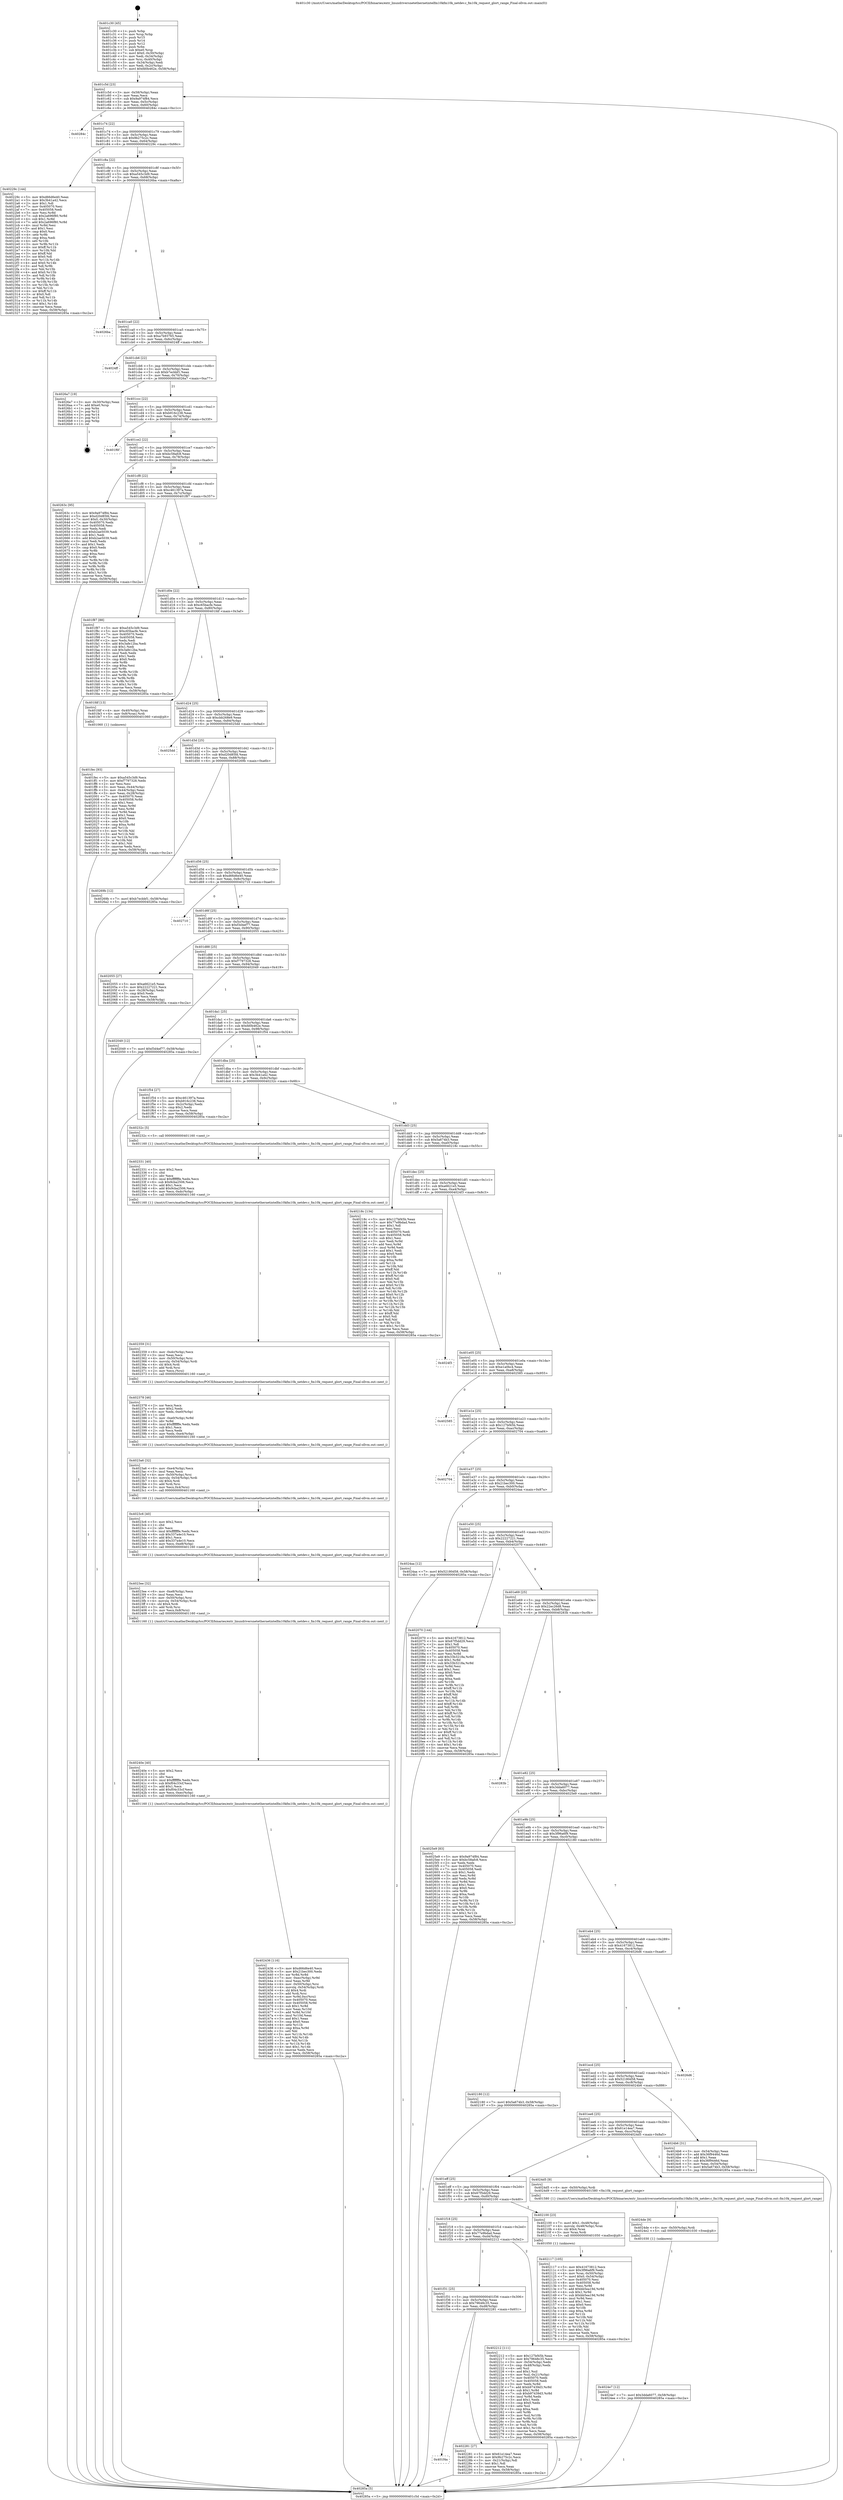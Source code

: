 digraph "0x401c30" {
  label = "0x401c30 (/mnt/c/Users/mathe/Desktop/tcc/POCII/binaries/extr_linuxdriversnetethernetintelfm10kfm10k_netdev.c_fm10k_request_glort_range_Final-ollvm.out::main(0))"
  labelloc = "t"
  node[shape=record]

  Entry [label="",width=0.3,height=0.3,shape=circle,fillcolor=black,style=filled]
  "0x401c5d" [label="{
     0x401c5d [23]\l
     | [instrs]\l
     &nbsp;&nbsp;0x401c5d \<+3\>: mov -0x58(%rbp),%eax\l
     &nbsp;&nbsp;0x401c60 \<+2\>: mov %eax,%ecx\l
     &nbsp;&nbsp;0x401c62 \<+6\>: sub $0x9a974f84,%ecx\l
     &nbsp;&nbsp;0x401c68 \<+3\>: mov %eax,-0x5c(%rbp)\l
     &nbsp;&nbsp;0x401c6b \<+3\>: mov %ecx,-0x60(%rbp)\l
     &nbsp;&nbsp;0x401c6e \<+6\>: je 000000000040284c \<main+0xc1c\>\l
  }"]
  "0x40284c" [label="{
     0x40284c\l
  }", style=dashed]
  "0x401c74" [label="{
     0x401c74 [22]\l
     | [instrs]\l
     &nbsp;&nbsp;0x401c74 \<+5\>: jmp 0000000000401c79 \<main+0x49\>\l
     &nbsp;&nbsp;0x401c79 \<+3\>: mov -0x5c(%rbp),%eax\l
     &nbsp;&nbsp;0x401c7c \<+5\>: sub $0x9b275c2c,%eax\l
     &nbsp;&nbsp;0x401c81 \<+3\>: mov %eax,-0x64(%rbp)\l
     &nbsp;&nbsp;0x401c84 \<+6\>: je 000000000040229c \<main+0x66c\>\l
  }"]
  Exit [label="",width=0.3,height=0.3,shape=circle,fillcolor=black,style=filled,peripheries=2]
  "0x40229c" [label="{
     0x40229c [144]\l
     | [instrs]\l
     &nbsp;&nbsp;0x40229c \<+5\>: mov $0xd66d6e40,%eax\l
     &nbsp;&nbsp;0x4022a1 \<+5\>: mov $0x3b41a42,%ecx\l
     &nbsp;&nbsp;0x4022a6 \<+2\>: mov $0x1,%dl\l
     &nbsp;&nbsp;0x4022a8 \<+7\>: mov 0x405070,%esi\l
     &nbsp;&nbsp;0x4022af \<+7\>: mov 0x405058,%edi\l
     &nbsp;&nbsp;0x4022b6 \<+3\>: mov %esi,%r8d\l
     &nbsp;&nbsp;0x4022b9 \<+7\>: sub $0x2a696f80,%r8d\l
     &nbsp;&nbsp;0x4022c0 \<+4\>: sub $0x1,%r8d\l
     &nbsp;&nbsp;0x4022c4 \<+7\>: add $0x2a696f80,%r8d\l
     &nbsp;&nbsp;0x4022cb \<+4\>: imul %r8d,%esi\l
     &nbsp;&nbsp;0x4022cf \<+3\>: and $0x1,%esi\l
     &nbsp;&nbsp;0x4022d2 \<+3\>: cmp $0x0,%esi\l
     &nbsp;&nbsp;0x4022d5 \<+4\>: sete %r9b\l
     &nbsp;&nbsp;0x4022d9 \<+3\>: cmp $0xa,%edi\l
     &nbsp;&nbsp;0x4022dc \<+4\>: setl %r10b\l
     &nbsp;&nbsp;0x4022e0 \<+3\>: mov %r9b,%r11b\l
     &nbsp;&nbsp;0x4022e3 \<+4\>: xor $0xff,%r11b\l
     &nbsp;&nbsp;0x4022e7 \<+3\>: mov %r10b,%bl\l
     &nbsp;&nbsp;0x4022ea \<+3\>: xor $0xff,%bl\l
     &nbsp;&nbsp;0x4022ed \<+3\>: xor $0x0,%dl\l
     &nbsp;&nbsp;0x4022f0 \<+3\>: mov %r11b,%r14b\l
     &nbsp;&nbsp;0x4022f3 \<+4\>: and $0x0,%r14b\l
     &nbsp;&nbsp;0x4022f7 \<+3\>: and %dl,%r9b\l
     &nbsp;&nbsp;0x4022fa \<+3\>: mov %bl,%r15b\l
     &nbsp;&nbsp;0x4022fd \<+4\>: and $0x0,%r15b\l
     &nbsp;&nbsp;0x402301 \<+3\>: and %dl,%r10b\l
     &nbsp;&nbsp;0x402304 \<+3\>: or %r9b,%r14b\l
     &nbsp;&nbsp;0x402307 \<+3\>: or %r10b,%r15b\l
     &nbsp;&nbsp;0x40230a \<+3\>: xor %r15b,%r14b\l
     &nbsp;&nbsp;0x40230d \<+3\>: or %bl,%r11b\l
     &nbsp;&nbsp;0x402310 \<+4\>: xor $0xff,%r11b\l
     &nbsp;&nbsp;0x402314 \<+3\>: or $0x0,%dl\l
     &nbsp;&nbsp;0x402317 \<+3\>: and %dl,%r11b\l
     &nbsp;&nbsp;0x40231a \<+3\>: or %r11b,%r14b\l
     &nbsp;&nbsp;0x40231d \<+4\>: test $0x1,%r14b\l
     &nbsp;&nbsp;0x402321 \<+3\>: cmovne %ecx,%eax\l
     &nbsp;&nbsp;0x402324 \<+3\>: mov %eax,-0x58(%rbp)\l
     &nbsp;&nbsp;0x402327 \<+5\>: jmp 000000000040285a \<main+0xc2a\>\l
  }"]
  "0x401c8a" [label="{
     0x401c8a [22]\l
     | [instrs]\l
     &nbsp;&nbsp;0x401c8a \<+5\>: jmp 0000000000401c8f \<main+0x5f\>\l
     &nbsp;&nbsp;0x401c8f \<+3\>: mov -0x5c(%rbp),%eax\l
     &nbsp;&nbsp;0x401c92 \<+5\>: sub $0xa545c3d9,%eax\l
     &nbsp;&nbsp;0x401c97 \<+3\>: mov %eax,-0x68(%rbp)\l
     &nbsp;&nbsp;0x401c9a \<+6\>: je 00000000004026ba \<main+0xa8a\>\l
  }"]
  "0x4024e7" [label="{
     0x4024e7 [12]\l
     | [instrs]\l
     &nbsp;&nbsp;0x4024e7 \<+7\>: movl $0x3dda6077,-0x58(%rbp)\l
     &nbsp;&nbsp;0x4024ee \<+5\>: jmp 000000000040285a \<main+0xc2a\>\l
  }"]
  "0x4026ba" [label="{
     0x4026ba\l
  }", style=dashed]
  "0x401ca0" [label="{
     0x401ca0 [22]\l
     | [instrs]\l
     &nbsp;&nbsp;0x401ca0 \<+5\>: jmp 0000000000401ca5 \<main+0x75\>\l
     &nbsp;&nbsp;0x401ca5 \<+3\>: mov -0x5c(%rbp),%eax\l
     &nbsp;&nbsp;0x401ca8 \<+5\>: sub $0xa7b93765,%eax\l
     &nbsp;&nbsp;0x401cad \<+3\>: mov %eax,-0x6c(%rbp)\l
     &nbsp;&nbsp;0x401cb0 \<+6\>: je 00000000004024ff \<main+0x8cf\>\l
  }"]
  "0x4024de" [label="{
     0x4024de [9]\l
     | [instrs]\l
     &nbsp;&nbsp;0x4024de \<+4\>: mov -0x50(%rbp),%rdi\l
     &nbsp;&nbsp;0x4024e2 \<+5\>: call 0000000000401030 \<free@plt\>\l
     | [calls]\l
     &nbsp;&nbsp;0x401030 \{1\} (unknown)\l
  }"]
  "0x4024ff" [label="{
     0x4024ff\l
  }", style=dashed]
  "0x401cb6" [label="{
     0x401cb6 [22]\l
     | [instrs]\l
     &nbsp;&nbsp;0x401cb6 \<+5\>: jmp 0000000000401cbb \<main+0x8b\>\l
     &nbsp;&nbsp;0x401cbb \<+3\>: mov -0x5c(%rbp),%eax\l
     &nbsp;&nbsp;0x401cbe \<+5\>: sub $0xb7ecbbf1,%eax\l
     &nbsp;&nbsp;0x401cc3 \<+3\>: mov %eax,-0x70(%rbp)\l
     &nbsp;&nbsp;0x401cc6 \<+6\>: je 00000000004026a7 \<main+0xa77\>\l
  }"]
  "0x402436" [label="{
     0x402436 [116]\l
     | [instrs]\l
     &nbsp;&nbsp;0x402436 \<+5\>: mov $0xd66d6e40,%ecx\l
     &nbsp;&nbsp;0x40243b \<+5\>: mov $0x21bec300,%edx\l
     &nbsp;&nbsp;0x402440 \<+3\>: xor %r8d,%r8d\l
     &nbsp;&nbsp;0x402443 \<+7\>: mov -0xec(%rbp),%r9d\l
     &nbsp;&nbsp;0x40244a \<+4\>: imul %eax,%r9d\l
     &nbsp;&nbsp;0x40244e \<+4\>: mov -0x50(%rbp),%rsi\l
     &nbsp;&nbsp;0x402452 \<+4\>: movslq -0x54(%rbp),%rdi\l
     &nbsp;&nbsp;0x402456 \<+4\>: shl $0x4,%rdi\l
     &nbsp;&nbsp;0x40245a \<+3\>: add %rdi,%rsi\l
     &nbsp;&nbsp;0x40245d \<+4\>: mov %r9d,0xc(%rsi)\l
     &nbsp;&nbsp;0x402461 \<+7\>: mov 0x405070,%eax\l
     &nbsp;&nbsp;0x402468 \<+8\>: mov 0x405058,%r9d\l
     &nbsp;&nbsp;0x402470 \<+4\>: sub $0x1,%r8d\l
     &nbsp;&nbsp;0x402474 \<+3\>: mov %eax,%r10d\l
     &nbsp;&nbsp;0x402477 \<+3\>: add %r8d,%r10d\l
     &nbsp;&nbsp;0x40247a \<+4\>: imul %r10d,%eax\l
     &nbsp;&nbsp;0x40247e \<+3\>: and $0x1,%eax\l
     &nbsp;&nbsp;0x402481 \<+3\>: cmp $0x0,%eax\l
     &nbsp;&nbsp;0x402484 \<+4\>: sete %r11b\l
     &nbsp;&nbsp;0x402488 \<+4\>: cmp $0xa,%r9d\l
     &nbsp;&nbsp;0x40248c \<+3\>: setl %bl\l
     &nbsp;&nbsp;0x40248f \<+3\>: mov %r11b,%r14b\l
     &nbsp;&nbsp;0x402492 \<+3\>: and %bl,%r14b\l
     &nbsp;&nbsp;0x402495 \<+3\>: xor %bl,%r11b\l
     &nbsp;&nbsp;0x402498 \<+3\>: or %r11b,%r14b\l
     &nbsp;&nbsp;0x40249b \<+4\>: test $0x1,%r14b\l
     &nbsp;&nbsp;0x40249f \<+3\>: cmovne %edx,%ecx\l
     &nbsp;&nbsp;0x4024a2 \<+3\>: mov %ecx,-0x58(%rbp)\l
     &nbsp;&nbsp;0x4024a5 \<+5\>: jmp 000000000040285a \<main+0xc2a\>\l
  }"]
  "0x4026a7" [label="{
     0x4026a7 [19]\l
     | [instrs]\l
     &nbsp;&nbsp;0x4026a7 \<+3\>: mov -0x30(%rbp),%eax\l
     &nbsp;&nbsp;0x4026aa \<+7\>: add $0xe0,%rsp\l
     &nbsp;&nbsp;0x4026b1 \<+1\>: pop %rbx\l
     &nbsp;&nbsp;0x4026b2 \<+2\>: pop %r12\l
     &nbsp;&nbsp;0x4026b4 \<+2\>: pop %r14\l
     &nbsp;&nbsp;0x4026b6 \<+2\>: pop %r15\l
     &nbsp;&nbsp;0x4026b8 \<+1\>: pop %rbp\l
     &nbsp;&nbsp;0x4026b9 \<+1\>: ret\l
  }"]
  "0x401ccc" [label="{
     0x401ccc [22]\l
     | [instrs]\l
     &nbsp;&nbsp;0x401ccc \<+5\>: jmp 0000000000401cd1 \<main+0xa1\>\l
     &nbsp;&nbsp;0x401cd1 \<+3\>: mov -0x5c(%rbp),%eax\l
     &nbsp;&nbsp;0x401cd4 \<+5\>: sub $0xb916c238,%eax\l
     &nbsp;&nbsp;0x401cd9 \<+3\>: mov %eax,-0x74(%rbp)\l
     &nbsp;&nbsp;0x401cdc \<+6\>: je 0000000000401f6f \<main+0x33f\>\l
  }"]
  "0x40240e" [label="{
     0x40240e [40]\l
     | [instrs]\l
     &nbsp;&nbsp;0x40240e \<+5\>: mov $0x2,%ecx\l
     &nbsp;&nbsp;0x402413 \<+1\>: cltd\l
     &nbsp;&nbsp;0x402414 \<+2\>: idiv %ecx\l
     &nbsp;&nbsp;0x402416 \<+6\>: imul $0xfffffffe,%edx,%ecx\l
     &nbsp;&nbsp;0x40241c \<+6\>: sub $0xf04c33cf,%ecx\l
     &nbsp;&nbsp;0x402422 \<+3\>: add $0x1,%ecx\l
     &nbsp;&nbsp;0x402425 \<+6\>: add $0xf04c33cf,%ecx\l
     &nbsp;&nbsp;0x40242b \<+6\>: mov %ecx,-0xec(%rbp)\l
     &nbsp;&nbsp;0x402431 \<+5\>: call 0000000000401160 \<next_i\>\l
     | [calls]\l
     &nbsp;&nbsp;0x401160 \{1\} (/mnt/c/Users/mathe/Desktop/tcc/POCII/binaries/extr_linuxdriversnetethernetintelfm10kfm10k_netdev.c_fm10k_request_glort_range_Final-ollvm.out::next_i)\l
  }"]
  "0x401f6f" [label="{
     0x401f6f\l
  }", style=dashed]
  "0x401ce2" [label="{
     0x401ce2 [22]\l
     | [instrs]\l
     &nbsp;&nbsp;0x401ce2 \<+5\>: jmp 0000000000401ce7 \<main+0xb7\>\l
     &nbsp;&nbsp;0x401ce7 \<+3\>: mov -0x5c(%rbp),%eax\l
     &nbsp;&nbsp;0x401cea \<+5\>: sub $0xbc58afc8,%eax\l
     &nbsp;&nbsp;0x401cef \<+3\>: mov %eax,-0x78(%rbp)\l
     &nbsp;&nbsp;0x401cf2 \<+6\>: je 000000000040263c \<main+0xa0c\>\l
  }"]
  "0x4023ee" [label="{
     0x4023ee [32]\l
     | [instrs]\l
     &nbsp;&nbsp;0x4023ee \<+6\>: mov -0xe8(%rbp),%ecx\l
     &nbsp;&nbsp;0x4023f4 \<+3\>: imul %eax,%ecx\l
     &nbsp;&nbsp;0x4023f7 \<+4\>: mov -0x50(%rbp),%rsi\l
     &nbsp;&nbsp;0x4023fb \<+4\>: movslq -0x54(%rbp),%rdi\l
     &nbsp;&nbsp;0x4023ff \<+4\>: shl $0x4,%rdi\l
     &nbsp;&nbsp;0x402403 \<+3\>: add %rdi,%rsi\l
     &nbsp;&nbsp;0x402406 \<+3\>: mov %ecx,0x8(%rsi)\l
     &nbsp;&nbsp;0x402409 \<+5\>: call 0000000000401160 \<next_i\>\l
     | [calls]\l
     &nbsp;&nbsp;0x401160 \{1\} (/mnt/c/Users/mathe/Desktop/tcc/POCII/binaries/extr_linuxdriversnetethernetintelfm10kfm10k_netdev.c_fm10k_request_glort_range_Final-ollvm.out::next_i)\l
  }"]
  "0x40263c" [label="{
     0x40263c [95]\l
     | [instrs]\l
     &nbsp;&nbsp;0x40263c \<+5\>: mov $0x9a974f84,%eax\l
     &nbsp;&nbsp;0x402641 \<+5\>: mov $0xd20d85fd,%ecx\l
     &nbsp;&nbsp;0x402646 \<+7\>: movl $0x0,-0x30(%rbp)\l
     &nbsp;&nbsp;0x40264d \<+7\>: mov 0x405070,%edx\l
     &nbsp;&nbsp;0x402654 \<+7\>: mov 0x405058,%esi\l
     &nbsp;&nbsp;0x40265b \<+2\>: mov %edx,%edi\l
     &nbsp;&nbsp;0x40265d \<+6\>: sub $0xb2ae5039,%edi\l
     &nbsp;&nbsp;0x402663 \<+3\>: sub $0x1,%edi\l
     &nbsp;&nbsp;0x402666 \<+6\>: add $0xb2ae5039,%edi\l
     &nbsp;&nbsp;0x40266c \<+3\>: imul %edi,%edx\l
     &nbsp;&nbsp;0x40266f \<+3\>: and $0x1,%edx\l
     &nbsp;&nbsp;0x402672 \<+3\>: cmp $0x0,%edx\l
     &nbsp;&nbsp;0x402675 \<+4\>: sete %r8b\l
     &nbsp;&nbsp;0x402679 \<+3\>: cmp $0xa,%esi\l
     &nbsp;&nbsp;0x40267c \<+4\>: setl %r9b\l
     &nbsp;&nbsp;0x402680 \<+3\>: mov %r8b,%r10b\l
     &nbsp;&nbsp;0x402683 \<+3\>: and %r9b,%r10b\l
     &nbsp;&nbsp;0x402686 \<+3\>: xor %r9b,%r8b\l
     &nbsp;&nbsp;0x402689 \<+3\>: or %r8b,%r10b\l
     &nbsp;&nbsp;0x40268c \<+4\>: test $0x1,%r10b\l
     &nbsp;&nbsp;0x402690 \<+3\>: cmovne %ecx,%eax\l
     &nbsp;&nbsp;0x402693 \<+3\>: mov %eax,-0x58(%rbp)\l
     &nbsp;&nbsp;0x402696 \<+5\>: jmp 000000000040285a \<main+0xc2a\>\l
  }"]
  "0x401cf8" [label="{
     0x401cf8 [22]\l
     | [instrs]\l
     &nbsp;&nbsp;0x401cf8 \<+5\>: jmp 0000000000401cfd \<main+0xcd\>\l
     &nbsp;&nbsp;0x401cfd \<+3\>: mov -0x5c(%rbp),%eax\l
     &nbsp;&nbsp;0x401d00 \<+5\>: sub $0xc461397a,%eax\l
     &nbsp;&nbsp;0x401d05 \<+3\>: mov %eax,-0x7c(%rbp)\l
     &nbsp;&nbsp;0x401d08 \<+6\>: je 0000000000401f87 \<main+0x357\>\l
  }"]
  "0x4023c6" [label="{
     0x4023c6 [40]\l
     | [instrs]\l
     &nbsp;&nbsp;0x4023c6 \<+5\>: mov $0x2,%ecx\l
     &nbsp;&nbsp;0x4023cb \<+1\>: cltd\l
     &nbsp;&nbsp;0x4023cc \<+2\>: idiv %ecx\l
     &nbsp;&nbsp;0x4023ce \<+6\>: imul $0xfffffffe,%edx,%ecx\l
     &nbsp;&nbsp;0x4023d4 \<+6\>: sub $0x337a4e10,%ecx\l
     &nbsp;&nbsp;0x4023da \<+3\>: add $0x1,%ecx\l
     &nbsp;&nbsp;0x4023dd \<+6\>: add $0x337a4e10,%ecx\l
     &nbsp;&nbsp;0x4023e3 \<+6\>: mov %ecx,-0xe8(%rbp)\l
     &nbsp;&nbsp;0x4023e9 \<+5\>: call 0000000000401160 \<next_i\>\l
     | [calls]\l
     &nbsp;&nbsp;0x401160 \{1\} (/mnt/c/Users/mathe/Desktop/tcc/POCII/binaries/extr_linuxdriversnetethernetintelfm10kfm10k_netdev.c_fm10k_request_glort_range_Final-ollvm.out::next_i)\l
  }"]
  "0x401f87" [label="{
     0x401f87 [88]\l
     | [instrs]\l
     &nbsp;&nbsp;0x401f87 \<+5\>: mov $0xa545c3d9,%eax\l
     &nbsp;&nbsp;0x401f8c \<+5\>: mov $0xc65bacfe,%ecx\l
     &nbsp;&nbsp;0x401f91 \<+7\>: mov 0x405070,%edx\l
     &nbsp;&nbsp;0x401f98 \<+7\>: mov 0x405058,%esi\l
     &nbsp;&nbsp;0x401f9f \<+2\>: mov %edx,%edi\l
     &nbsp;&nbsp;0x401fa1 \<+6\>: add $0x3afe12ba,%edi\l
     &nbsp;&nbsp;0x401fa7 \<+3\>: sub $0x1,%edi\l
     &nbsp;&nbsp;0x401faa \<+6\>: sub $0x3afe12ba,%edi\l
     &nbsp;&nbsp;0x401fb0 \<+3\>: imul %edi,%edx\l
     &nbsp;&nbsp;0x401fb3 \<+3\>: and $0x1,%edx\l
     &nbsp;&nbsp;0x401fb6 \<+3\>: cmp $0x0,%edx\l
     &nbsp;&nbsp;0x401fb9 \<+4\>: sete %r8b\l
     &nbsp;&nbsp;0x401fbd \<+3\>: cmp $0xa,%esi\l
     &nbsp;&nbsp;0x401fc0 \<+4\>: setl %r9b\l
     &nbsp;&nbsp;0x401fc4 \<+3\>: mov %r8b,%r10b\l
     &nbsp;&nbsp;0x401fc7 \<+3\>: and %r9b,%r10b\l
     &nbsp;&nbsp;0x401fca \<+3\>: xor %r9b,%r8b\l
     &nbsp;&nbsp;0x401fcd \<+3\>: or %r8b,%r10b\l
     &nbsp;&nbsp;0x401fd0 \<+4\>: test $0x1,%r10b\l
     &nbsp;&nbsp;0x401fd4 \<+3\>: cmovne %ecx,%eax\l
     &nbsp;&nbsp;0x401fd7 \<+3\>: mov %eax,-0x58(%rbp)\l
     &nbsp;&nbsp;0x401fda \<+5\>: jmp 000000000040285a \<main+0xc2a\>\l
  }"]
  "0x401d0e" [label="{
     0x401d0e [22]\l
     | [instrs]\l
     &nbsp;&nbsp;0x401d0e \<+5\>: jmp 0000000000401d13 \<main+0xe3\>\l
     &nbsp;&nbsp;0x401d13 \<+3\>: mov -0x5c(%rbp),%eax\l
     &nbsp;&nbsp;0x401d16 \<+5\>: sub $0xc65bacfe,%eax\l
     &nbsp;&nbsp;0x401d1b \<+3\>: mov %eax,-0x80(%rbp)\l
     &nbsp;&nbsp;0x401d1e \<+6\>: je 0000000000401fdf \<main+0x3af\>\l
  }"]
  "0x4023a6" [label="{
     0x4023a6 [32]\l
     | [instrs]\l
     &nbsp;&nbsp;0x4023a6 \<+6\>: mov -0xe4(%rbp),%ecx\l
     &nbsp;&nbsp;0x4023ac \<+3\>: imul %eax,%ecx\l
     &nbsp;&nbsp;0x4023af \<+4\>: mov -0x50(%rbp),%rsi\l
     &nbsp;&nbsp;0x4023b3 \<+4\>: movslq -0x54(%rbp),%rdi\l
     &nbsp;&nbsp;0x4023b7 \<+4\>: shl $0x4,%rdi\l
     &nbsp;&nbsp;0x4023bb \<+3\>: add %rdi,%rsi\l
     &nbsp;&nbsp;0x4023be \<+3\>: mov %ecx,0x4(%rsi)\l
     &nbsp;&nbsp;0x4023c1 \<+5\>: call 0000000000401160 \<next_i\>\l
     | [calls]\l
     &nbsp;&nbsp;0x401160 \{1\} (/mnt/c/Users/mathe/Desktop/tcc/POCII/binaries/extr_linuxdriversnetethernetintelfm10kfm10k_netdev.c_fm10k_request_glort_range_Final-ollvm.out::next_i)\l
  }"]
  "0x401fdf" [label="{
     0x401fdf [13]\l
     | [instrs]\l
     &nbsp;&nbsp;0x401fdf \<+4\>: mov -0x40(%rbp),%rax\l
     &nbsp;&nbsp;0x401fe3 \<+4\>: mov 0x8(%rax),%rdi\l
     &nbsp;&nbsp;0x401fe7 \<+5\>: call 0000000000401060 \<atoi@plt\>\l
     | [calls]\l
     &nbsp;&nbsp;0x401060 \{1\} (unknown)\l
  }"]
  "0x401d24" [label="{
     0x401d24 [25]\l
     | [instrs]\l
     &nbsp;&nbsp;0x401d24 \<+5\>: jmp 0000000000401d29 \<main+0xf9\>\l
     &nbsp;&nbsp;0x401d29 \<+3\>: mov -0x5c(%rbp),%eax\l
     &nbsp;&nbsp;0x401d2c \<+5\>: sub $0xcbb268e9,%eax\l
     &nbsp;&nbsp;0x401d31 \<+6\>: mov %eax,-0x84(%rbp)\l
     &nbsp;&nbsp;0x401d37 \<+6\>: je 00000000004025dd \<main+0x9ad\>\l
  }"]
  "0x402378" [label="{
     0x402378 [46]\l
     | [instrs]\l
     &nbsp;&nbsp;0x402378 \<+2\>: xor %ecx,%ecx\l
     &nbsp;&nbsp;0x40237a \<+5\>: mov $0x2,%edx\l
     &nbsp;&nbsp;0x40237f \<+6\>: mov %edx,-0xe0(%rbp)\l
     &nbsp;&nbsp;0x402385 \<+1\>: cltd\l
     &nbsp;&nbsp;0x402386 \<+7\>: mov -0xe0(%rbp),%r8d\l
     &nbsp;&nbsp;0x40238d \<+3\>: idiv %r8d\l
     &nbsp;&nbsp;0x402390 \<+6\>: imul $0xfffffffe,%edx,%edx\l
     &nbsp;&nbsp;0x402396 \<+3\>: sub $0x1,%ecx\l
     &nbsp;&nbsp;0x402399 \<+2\>: sub %ecx,%edx\l
     &nbsp;&nbsp;0x40239b \<+6\>: mov %edx,-0xe4(%rbp)\l
     &nbsp;&nbsp;0x4023a1 \<+5\>: call 0000000000401160 \<next_i\>\l
     | [calls]\l
     &nbsp;&nbsp;0x401160 \{1\} (/mnt/c/Users/mathe/Desktop/tcc/POCII/binaries/extr_linuxdriversnetethernetintelfm10kfm10k_netdev.c_fm10k_request_glort_range_Final-ollvm.out::next_i)\l
  }"]
  "0x4025dd" [label="{
     0x4025dd\l
  }", style=dashed]
  "0x401d3d" [label="{
     0x401d3d [25]\l
     | [instrs]\l
     &nbsp;&nbsp;0x401d3d \<+5\>: jmp 0000000000401d42 \<main+0x112\>\l
     &nbsp;&nbsp;0x401d42 \<+3\>: mov -0x5c(%rbp),%eax\l
     &nbsp;&nbsp;0x401d45 \<+5\>: sub $0xd20d85fd,%eax\l
     &nbsp;&nbsp;0x401d4a \<+6\>: mov %eax,-0x88(%rbp)\l
     &nbsp;&nbsp;0x401d50 \<+6\>: je 000000000040269b \<main+0xa6b\>\l
  }"]
  "0x402359" [label="{
     0x402359 [31]\l
     | [instrs]\l
     &nbsp;&nbsp;0x402359 \<+6\>: mov -0xdc(%rbp),%ecx\l
     &nbsp;&nbsp;0x40235f \<+3\>: imul %eax,%ecx\l
     &nbsp;&nbsp;0x402362 \<+4\>: mov -0x50(%rbp),%rsi\l
     &nbsp;&nbsp;0x402366 \<+4\>: movslq -0x54(%rbp),%rdi\l
     &nbsp;&nbsp;0x40236a \<+4\>: shl $0x4,%rdi\l
     &nbsp;&nbsp;0x40236e \<+3\>: add %rdi,%rsi\l
     &nbsp;&nbsp;0x402371 \<+2\>: mov %ecx,(%rsi)\l
     &nbsp;&nbsp;0x402373 \<+5\>: call 0000000000401160 \<next_i\>\l
     | [calls]\l
     &nbsp;&nbsp;0x401160 \{1\} (/mnt/c/Users/mathe/Desktop/tcc/POCII/binaries/extr_linuxdriversnetethernetintelfm10kfm10k_netdev.c_fm10k_request_glort_range_Final-ollvm.out::next_i)\l
  }"]
  "0x40269b" [label="{
     0x40269b [12]\l
     | [instrs]\l
     &nbsp;&nbsp;0x40269b \<+7\>: movl $0xb7ecbbf1,-0x58(%rbp)\l
     &nbsp;&nbsp;0x4026a2 \<+5\>: jmp 000000000040285a \<main+0xc2a\>\l
  }"]
  "0x401d56" [label="{
     0x401d56 [25]\l
     | [instrs]\l
     &nbsp;&nbsp;0x401d56 \<+5\>: jmp 0000000000401d5b \<main+0x12b\>\l
     &nbsp;&nbsp;0x401d5b \<+3\>: mov -0x5c(%rbp),%eax\l
     &nbsp;&nbsp;0x401d5e \<+5\>: sub $0xd66d6e40,%eax\l
     &nbsp;&nbsp;0x401d63 \<+6\>: mov %eax,-0x8c(%rbp)\l
     &nbsp;&nbsp;0x401d69 \<+6\>: je 0000000000402710 \<main+0xae0\>\l
  }"]
  "0x402331" [label="{
     0x402331 [40]\l
     | [instrs]\l
     &nbsp;&nbsp;0x402331 \<+5\>: mov $0x2,%ecx\l
     &nbsp;&nbsp;0x402336 \<+1\>: cltd\l
     &nbsp;&nbsp;0x402337 \<+2\>: idiv %ecx\l
     &nbsp;&nbsp;0x402339 \<+6\>: imul $0xfffffffe,%edx,%ecx\l
     &nbsp;&nbsp;0x40233f \<+6\>: sub $0x9cba2506,%ecx\l
     &nbsp;&nbsp;0x402345 \<+3\>: add $0x1,%ecx\l
     &nbsp;&nbsp;0x402348 \<+6\>: add $0x9cba2506,%ecx\l
     &nbsp;&nbsp;0x40234e \<+6\>: mov %ecx,-0xdc(%rbp)\l
     &nbsp;&nbsp;0x402354 \<+5\>: call 0000000000401160 \<next_i\>\l
     | [calls]\l
     &nbsp;&nbsp;0x401160 \{1\} (/mnt/c/Users/mathe/Desktop/tcc/POCII/binaries/extr_linuxdriversnetethernetintelfm10kfm10k_netdev.c_fm10k_request_glort_range_Final-ollvm.out::next_i)\l
  }"]
  "0x402710" [label="{
     0x402710\l
  }", style=dashed]
  "0x401d6f" [label="{
     0x401d6f [25]\l
     | [instrs]\l
     &nbsp;&nbsp;0x401d6f \<+5\>: jmp 0000000000401d74 \<main+0x144\>\l
     &nbsp;&nbsp;0x401d74 \<+3\>: mov -0x5c(%rbp),%eax\l
     &nbsp;&nbsp;0x401d77 \<+5\>: sub $0xf3d4ef77,%eax\l
     &nbsp;&nbsp;0x401d7c \<+6\>: mov %eax,-0x90(%rbp)\l
     &nbsp;&nbsp;0x401d82 \<+6\>: je 0000000000402055 \<main+0x425\>\l
  }"]
  "0x401f4a" [label="{
     0x401f4a\l
  }", style=dashed]
  "0x402055" [label="{
     0x402055 [27]\l
     | [instrs]\l
     &nbsp;&nbsp;0x402055 \<+5\>: mov $0xa6621e5,%eax\l
     &nbsp;&nbsp;0x40205a \<+5\>: mov $0x22227221,%ecx\l
     &nbsp;&nbsp;0x40205f \<+3\>: mov -0x28(%rbp),%edx\l
     &nbsp;&nbsp;0x402062 \<+3\>: cmp $0x0,%edx\l
     &nbsp;&nbsp;0x402065 \<+3\>: cmove %ecx,%eax\l
     &nbsp;&nbsp;0x402068 \<+3\>: mov %eax,-0x58(%rbp)\l
     &nbsp;&nbsp;0x40206b \<+5\>: jmp 000000000040285a \<main+0xc2a\>\l
  }"]
  "0x401d88" [label="{
     0x401d88 [25]\l
     | [instrs]\l
     &nbsp;&nbsp;0x401d88 \<+5\>: jmp 0000000000401d8d \<main+0x15d\>\l
     &nbsp;&nbsp;0x401d8d \<+3\>: mov -0x5c(%rbp),%eax\l
     &nbsp;&nbsp;0x401d90 \<+5\>: sub $0xf7797328,%eax\l
     &nbsp;&nbsp;0x401d95 \<+6\>: mov %eax,-0x94(%rbp)\l
     &nbsp;&nbsp;0x401d9b \<+6\>: je 0000000000402049 \<main+0x419\>\l
  }"]
  "0x402281" [label="{
     0x402281 [27]\l
     | [instrs]\l
     &nbsp;&nbsp;0x402281 \<+5\>: mov $0x61e14ea7,%eax\l
     &nbsp;&nbsp;0x402286 \<+5\>: mov $0x9b275c2c,%ecx\l
     &nbsp;&nbsp;0x40228b \<+3\>: mov -0x21(%rbp),%dl\l
     &nbsp;&nbsp;0x40228e \<+3\>: test $0x1,%dl\l
     &nbsp;&nbsp;0x402291 \<+3\>: cmovne %ecx,%eax\l
     &nbsp;&nbsp;0x402294 \<+3\>: mov %eax,-0x58(%rbp)\l
     &nbsp;&nbsp;0x402297 \<+5\>: jmp 000000000040285a \<main+0xc2a\>\l
  }"]
  "0x402049" [label="{
     0x402049 [12]\l
     | [instrs]\l
     &nbsp;&nbsp;0x402049 \<+7\>: movl $0xf3d4ef77,-0x58(%rbp)\l
     &nbsp;&nbsp;0x402050 \<+5\>: jmp 000000000040285a \<main+0xc2a\>\l
  }"]
  "0x401da1" [label="{
     0x401da1 [25]\l
     | [instrs]\l
     &nbsp;&nbsp;0x401da1 \<+5\>: jmp 0000000000401da6 \<main+0x176\>\l
     &nbsp;&nbsp;0x401da6 \<+3\>: mov -0x5c(%rbp),%eax\l
     &nbsp;&nbsp;0x401da9 \<+5\>: sub $0xfd0b462e,%eax\l
     &nbsp;&nbsp;0x401dae \<+6\>: mov %eax,-0x98(%rbp)\l
     &nbsp;&nbsp;0x401db4 \<+6\>: je 0000000000401f54 \<main+0x324\>\l
  }"]
  "0x401f31" [label="{
     0x401f31 [25]\l
     | [instrs]\l
     &nbsp;&nbsp;0x401f31 \<+5\>: jmp 0000000000401f36 \<main+0x306\>\l
     &nbsp;&nbsp;0x401f36 \<+3\>: mov -0x5c(%rbp),%eax\l
     &nbsp;&nbsp;0x401f39 \<+5\>: sub $0x79648c35,%eax\l
     &nbsp;&nbsp;0x401f3e \<+6\>: mov %eax,-0xd8(%rbp)\l
     &nbsp;&nbsp;0x401f44 \<+6\>: je 0000000000402281 \<main+0x651\>\l
  }"]
  "0x401f54" [label="{
     0x401f54 [27]\l
     | [instrs]\l
     &nbsp;&nbsp;0x401f54 \<+5\>: mov $0xc461397a,%eax\l
     &nbsp;&nbsp;0x401f59 \<+5\>: mov $0xb916c238,%ecx\l
     &nbsp;&nbsp;0x401f5e \<+3\>: mov -0x2c(%rbp),%edx\l
     &nbsp;&nbsp;0x401f61 \<+3\>: cmp $0x2,%edx\l
     &nbsp;&nbsp;0x401f64 \<+3\>: cmovne %ecx,%eax\l
     &nbsp;&nbsp;0x401f67 \<+3\>: mov %eax,-0x58(%rbp)\l
     &nbsp;&nbsp;0x401f6a \<+5\>: jmp 000000000040285a \<main+0xc2a\>\l
  }"]
  "0x401dba" [label="{
     0x401dba [25]\l
     | [instrs]\l
     &nbsp;&nbsp;0x401dba \<+5\>: jmp 0000000000401dbf \<main+0x18f\>\l
     &nbsp;&nbsp;0x401dbf \<+3\>: mov -0x5c(%rbp),%eax\l
     &nbsp;&nbsp;0x401dc2 \<+5\>: sub $0x3b41a42,%eax\l
     &nbsp;&nbsp;0x401dc7 \<+6\>: mov %eax,-0x9c(%rbp)\l
     &nbsp;&nbsp;0x401dcd \<+6\>: je 000000000040232c \<main+0x6fc\>\l
  }"]
  "0x40285a" [label="{
     0x40285a [5]\l
     | [instrs]\l
     &nbsp;&nbsp;0x40285a \<+5\>: jmp 0000000000401c5d \<main+0x2d\>\l
  }"]
  "0x401c30" [label="{
     0x401c30 [45]\l
     | [instrs]\l
     &nbsp;&nbsp;0x401c30 \<+1\>: push %rbp\l
     &nbsp;&nbsp;0x401c31 \<+3\>: mov %rsp,%rbp\l
     &nbsp;&nbsp;0x401c34 \<+2\>: push %r15\l
     &nbsp;&nbsp;0x401c36 \<+2\>: push %r14\l
     &nbsp;&nbsp;0x401c38 \<+2\>: push %r12\l
     &nbsp;&nbsp;0x401c3a \<+1\>: push %rbx\l
     &nbsp;&nbsp;0x401c3b \<+7\>: sub $0xe0,%rsp\l
     &nbsp;&nbsp;0x401c42 \<+7\>: movl $0x0,-0x30(%rbp)\l
     &nbsp;&nbsp;0x401c49 \<+3\>: mov %edi,-0x34(%rbp)\l
     &nbsp;&nbsp;0x401c4c \<+4\>: mov %rsi,-0x40(%rbp)\l
     &nbsp;&nbsp;0x401c50 \<+3\>: mov -0x34(%rbp),%edi\l
     &nbsp;&nbsp;0x401c53 \<+3\>: mov %edi,-0x2c(%rbp)\l
     &nbsp;&nbsp;0x401c56 \<+7\>: movl $0xfd0b462e,-0x58(%rbp)\l
  }"]
  "0x401fec" [label="{
     0x401fec [93]\l
     | [instrs]\l
     &nbsp;&nbsp;0x401fec \<+5\>: mov $0xa545c3d9,%ecx\l
     &nbsp;&nbsp;0x401ff1 \<+5\>: mov $0xf7797328,%edx\l
     &nbsp;&nbsp;0x401ff6 \<+2\>: xor %esi,%esi\l
     &nbsp;&nbsp;0x401ff8 \<+3\>: mov %eax,-0x44(%rbp)\l
     &nbsp;&nbsp;0x401ffb \<+3\>: mov -0x44(%rbp),%eax\l
     &nbsp;&nbsp;0x401ffe \<+3\>: mov %eax,-0x28(%rbp)\l
     &nbsp;&nbsp;0x402001 \<+7\>: mov 0x405070,%eax\l
     &nbsp;&nbsp;0x402008 \<+8\>: mov 0x405058,%r8d\l
     &nbsp;&nbsp;0x402010 \<+3\>: sub $0x1,%esi\l
     &nbsp;&nbsp;0x402013 \<+3\>: mov %eax,%r9d\l
     &nbsp;&nbsp;0x402016 \<+3\>: add %esi,%r9d\l
     &nbsp;&nbsp;0x402019 \<+4\>: imul %r9d,%eax\l
     &nbsp;&nbsp;0x40201d \<+3\>: and $0x1,%eax\l
     &nbsp;&nbsp;0x402020 \<+3\>: cmp $0x0,%eax\l
     &nbsp;&nbsp;0x402023 \<+4\>: sete %r10b\l
     &nbsp;&nbsp;0x402027 \<+4\>: cmp $0xa,%r8d\l
     &nbsp;&nbsp;0x40202b \<+4\>: setl %r11b\l
     &nbsp;&nbsp;0x40202f \<+3\>: mov %r10b,%bl\l
     &nbsp;&nbsp;0x402032 \<+3\>: and %r11b,%bl\l
     &nbsp;&nbsp;0x402035 \<+3\>: xor %r11b,%r10b\l
     &nbsp;&nbsp;0x402038 \<+3\>: or %r10b,%bl\l
     &nbsp;&nbsp;0x40203b \<+3\>: test $0x1,%bl\l
     &nbsp;&nbsp;0x40203e \<+3\>: cmovne %edx,%ecx\l
     &nbsp;&nbsp;0x402041 \<+3\>: mov %ecx,-0x58(%rbp)\l
     &nbsp;&nbsp;0x402044 \<+5\>: jmp 000000000040285a \<main+0xc2a\>\l
  }"]
  "0x402212" [label="{
     0x402212 [111]\l
     | [instrs]\l
     &nbsp;&nbsp;0x402212 \<+5\>: mov $0x127bf45b,%eax\l
     &nbsp;&nbsp;0x402217 \<+5\>: mov $0x79648c35,%ecx\l
     &nbsp;&nbsp;0x40221c \<+3\>: mov -0x54(%rbp),%edx\l
     &nbsp;&nbsp;0x40221f \<+3\>: cmp -0x48(%rbp),%edx\l
     &nbsp;&nbsp;0x402222 \<+4\>: setl %sil\l
     &nbsp;&nbsp;0x402226 \<+4\>: and $0x1,%sil\l
     &nbsp;&nbsp;0x40222a \<+4\>: mov %sil,-0x21(%rbp)\l
     &nbsp;&nbsp;0x40222e \<+7\>: mov 0x405070,%edx\l
     &nbsp;&nbsp;0x402235 \<+7\>: mov 0x405058,%edi\l
     &nbsp;&nbsp;0x40223c \<+3\>: mov %edx,%r8d\l
     &nbsp;&nbsp;0x40223f \<+7\>: add $0xb97439d3,%r8d\l
     &nbsp;&nbsp;0x402246 \<+4\>: sub $0x1,%r8d\l
     &nbsp;&nbsp;0x40224a \<+7\>: sub $0xb97439d3,%r8d\l
     &nbsp;&nbsp;0x402251 \<+4\>: imul %r8d,%edx\l
     &nbsp;&nbsp;0x402255 \<+3\>: and $0x1,%edx\l
     &nbsp;&nbsp;0x402258 \<+3\>: cmp $0x0,%edx\l
     &nbsp;&nbsp;0x40225b \<+4\>: sete %sil\l
     &nbsp;&nbsp;0x40225f \<+3\>: cmp $0xa,%edi\l
     &nbsp;&nbsp;0x402262 \<+4\>: setl %r9b\l
     &nbsp;&nbsp;0x402266 \<+3\>: mov %sil,%r10b\l
     &nbsp;&nbsp;0x402269 \<+3\>: and %r9b,%r10b\l
     &nbsp;&nbsp;0x40226c \<+3\>: xor %r9b,%sil\l
     &nbsp;&nbsp;0x40226f \<+3\>: or %sil,%r10b\l
     &nbsp;&nbsp;0x402272 \<+4\>: test $0x1,%r10b\l
     &nbsp;&nbsp;0x402276 \<+3\>: cmovne %ecx,%eax\l
     &nbsp;&nbsp;0x402279 \<+3\>: mov %eax,-0x58(%rbp)\l
     &nbsp;&nbsp;0x40227c \<+5\>: jmp 000000000040285a \<main+0xc2a\>\l
  }"]
  "0x40232c" [label="{
     0x40232c [5]\l
     | [instrs]\l
     &nbsp;&nbsp;0x40232c \<+5\>: call 0000000000401160 \<next_i\>\l
     | [calls]\l
     &nbsp;&nbsp;0x401160 \{1\} (/mnt/c/Users/mathe/Desktop/tcc/POCII/binaries/extr_linuxdriversnetethernetintelfm10kfm10k_netdev.c_fm10k_request_glort_range_Final-ollvm.out::next_i)\l
  }"]
  "0x401dd3" [label="{
     0x401dd3 [25]\l
     | [instrs]\l
     &nbsp;&nbsp;0x401dd3 \<+5\>: jmp 0000000000401dd8 \<main+0x1a8\>\l
     &nbsp;&nbsp;0x401dd8 \<+3\>: mov -0x5c(%rbp),%eax\l
     &nbsp;&nbsp;0x401ddb \<+5\>: sub $0x5a674b3,%eax\l
     &nbsp;&nbsp;0x401de0 \<+6\>: mov %eax,-0xa0(%rbp)\l
     &nbsp;&nbsp;0x401de6 \<+6\>: je 000000000040218c \<main+0x55c\>\l
  }"]
  "0x402117" [label="{
     0x402117 [105]\l
     | [instrs]\l
     &nbsp;&nbsp;0x402117 \<+5\>: mov $0x41673812,%ecx\l
     &nbsp;&nbsp;0x40211c \<+5\>: mov $0x3f96a6f9,%edx\l
     &nbsp;&nbsp;0x402121 \<+4\>: mov %rax,-0x50(%rbp)\l
     &nbsp;&nbsp;0x402125 \<+7\>: movl $0x0,-0x54(%rbp)\l
     &nbsp;&nbsp;0x40212c \<+7\>: mov 0x405070,%esi\l
     &nbsp;&nbsp;0x402133 \<+8\>: mov 0x405058,%r8d\l
     &nbsp;&nbsp;0x40213b \<+3\>: mov %esi,%r9d\l
     &nbsp;&nbsp;0x40213e \<+7\>: add $0xbb5ea19d,%r9d\l
     &nbsp;&nbsp;0x402145 \<+4\>: sub $0x1,%r9d\l
     &nbsp;&nbsp;0x402149 \<+7\>: sub $0xbb5ea19d,%r9d\l
     &nbsp;&nbsp;0x402150 \<+4\>: imul %r9d,%esi\l
     &nbsp;&nbsp;0x402154 \<+3\>: and $0x1,%esi\l
     &nbsp;&nbsp;0x402157 \<+3\>: cmp $0x0,%esi\l
     &nbsp;&nbsp;0x40215a \<+4\>: sete %r10b\l
     &nbsp;&nbsp;0x40215e \<+4\>: cmp $0xa,%r8d\l
     &nbsp;&nbsp;0x402162 \<+4\>: setl %r11b\l
     &nbsp;&nbsp;0x402166 \<+3\>: mov %r10b,%bl\l
     &nbsp;&nbsp;0x402169 \<+3\>: and %r11b,%bl\l
     &nbsp;&nbsp;0x40216c \<+3\>: xor %r11b,%r10b\l
     &nbsp;&nbsp;0x40216f \<+3\>: or %r10b,%bl\l
     &nbsp;&nbsp;0x402172 \<+3\>: test $0x1,%bl\l
     &nbsp;&nbsp;0x402175 \<+3\>: cmovne %edx,%ecx\l
     &nbsp;&nbsp;0x402178 \<+3\>: mov %ecx,-0x58(%rbp)\l
     &nbsp;&nbsp;0x40217b \<+5\>: jmp 000000000040285a \<main+0xc2a\>\l
  }"]
  "0x40218c" [label="{
     0x40218c [134]\l
     | [instrs]\l
     &nbsp;&nbsp;0x40218c \<+5\>: mov $0x127bf45b,%eax\l
     &nbsp;&nbsp;0x402191 \<+5\>: mov $0x77e9bdad,%ecx\l
     &nbsp;&nbsp;0x402196 \<+2\>: mov $0x1,%dl\l
     &nbsp;&nbsp;0x402198 \<+2\>: xor %esi,%esi\l
     &nbsp;&nbsp;0x40219a \<+7\>: mov 0x405070,%edi\l
     &nbsp;&nbsp;0x4021a1 \<+8\>: mov 0x405058,%r8d\l
     &nbsp;&nbsp;0x4021a9 \<+3\>: sub $0x1,%esi\l
     &nbsp;&nbsp;0x4021ac \<+3\>: mov %edi,%r9d\l
     &nbsp;&nbsp;0x4021af \<+3\>: add %esi,%r9d\l
     &nbsp;&nbsp;0x4021b2 \<+4\>: imul %r9d,%edi\l
     &nbsp;&nbsp;0x4021b6 \<+3\>: and $0x1,%edi\l
     &nbsp;&nbsp;0x4021b9 \<+3\>: cmp $0x0,%edi\l
     &nbsp;&nbsp;0x4021bc \<+4\>: sete %r10b\l
     &nbsp;&nbsp;0x4021c0 \<+4\>: cmp $0xa,%r8d\l
     &nbsp;&nbsp;0x4021c4 \<+4\>: setl %r11b\l
     &nbsp;&nbsp;0x4021c8 \<+3\>: mov %r10b,%bl\l
     &nbsp;&nbsp;0x4021cb \<+3\>: xor $0xff,%bl\l
     &nbsp;&nbsp;0x4021ce \<+3\>: mov %r11b,%r14b\l
     &nbsp;&nbsp;0x4021d1 \<+4\>: xor $0xff,%r14b\l
     &nbsp;&nbsp;0x4021d5 \<+3\>: xor $0x0,%dl\l
     &nbsp;&nbsp;0x4021d8 \<+3\>: mov %bl,%r15b\l
     &nbsp;&nbsp;0x4021db \<+4\>: and $0x0,%r15b\l
     &nbsp;&nbsp;0x4021df \<+3\>: and %dl,%r10b\l
     &nbsp;&nbsp;0x4021e2 \<+3\>: mov %r14b,%r12b\l
     &nbsp;&nbsp;0x4021e5 \<+4\>: and $0x0,%r12b\l
     &nbsp;&nbsp;0x4021e9 \<+3\>: and %dl,%r11b\l
     &nbsp;&nbsp;0x4021ec \<+3\>: or %r10b,%r15b\l
     &nbsp;&nbsp;0x4021ef \<+3\>: or %r11b,%r12b\l
     &nbsp;&nbsp;0x4021f2 \<+3\>: xor %r12b,%r15b\l
     &nbsp;&nbsp;0x4021f5 \<+3\>: or %r14b,%bl\l
     &nbsp;&nbsp;0x4021f8 \<+3\>: xor $0xff,%bl\l
     &nbsp;&nbsp;0x4021fb \<+3\>: or $0x0,%dl\l
     &nbsp;&nbsp;0x4021fe \<+2\>: and %dl,%bl\l
     &nbsp;&nbsp;0x402200 \<+3\>: or %bl,%r15b\l
     &nbsp;&nbsp;0x402203 \<+4\>: test $0x1,%r15b\l
     &nbsp;&nbsp;0x402207 \<+3\>: cmovne %ecx,%eax\l
     &nbsp;&nbsp;0x40220a \<+3\>: mov %eax,-0x58(%rbp)\l
     &nbsp;&nbsp;0x40220d \<+5\>: jmp 000000000040285a \<main+0xc2a\>\l
  }"]
  "0x401dec" [label="{
     0x401dec [25]\l
     | [instrs]\l
     &nbsp;&nbsp;0x401dec \<+5\>: jmp 0000000000401df1 \<main+0x1c1\>\l
     &nbsp;&nbsp;0x401df1 \<+3\>: mov -0x5c(%rbp),%eax\l
     &nbsp;&nbsp;0x401df4 \<+5\>: sub $0xa6621e5,%eax\l
     &nbsp;&nbsp;0x401df9 \<+6\>: mov %eax,-0xa4(%rbp)\l
     &nbsp;&nbsp;0x401dff \<+6\>: je 00000000004024f3 \<main+0x8c3\>\l
  }"]
  "0x401f18" [label="{
     0x401f18 [25]\l
     | [instrs]\l
     &nbsp;&nbsp;0x401f18 \<+5\>: jmp 0000000000401f1d \<main+0x2ed\>\l
     &nbsp;&nbsp;0x401f1d \<+3\>: mov -0x5c(%rbp),%eax\l
     &nbsp;&nbsp;0x401f20 \<+5\>: sub $0x77e9bdad,%eax\l
     &nbsp;&nbsp;0x401f25 \<+6\>: mov %eax,-0xd4(%rbp)\l
     &nbsp;&nbsp;0x401f2b \<+6\>: je 0000000000402212 \<main+0x5e2\>\l
  }"]
  "0x4024f3" [label="{
     0x4024f3\l
  }", style=dashed]
  "0x401e05" [label="{
     0x401e05 [25]\l
     | [instrs]\l
     &nbsp;&nbsp;0x401e05 \<+5\>: jmp 0000000000401e0a \<main+0x1da\>\l
     &nbsp;&nbsp;0x401e0a \<+3\>: mov -0x5c(%rbp),%eax\l
     &nbsp;&nbsp;0x401e0d \<+5\>: sub $0xe1a0bc4,%eax\l
     &nbsp;&nbsp;0x401e12 \<+6\>: mov %eax,-0xa8(%rbp)\l
     &nbsp;&nbsp;0x401e18 \<+6\>: je 0000000000402585 \<main+0x955\>\l
  }"]
  "0x402100" [label="{
     0x402100 [23]\l
     | [instrs]\l
     &nbsp;&nbsp;0x402100 \<+7\>: movl $0x1,-0x48(%rbp)\l
     &nbsp;&nbsp;0x402107 \<+4\>: movslq -0x48(%rbp),%rax\l
     &nbsp;&nbsp;0x40210b \<+4\>: shl $0x4,%rax\l
     &nbsp;&nbsp;0x40210f \<+3\>: mov %rax,%rdi\l
     &nbsp;&nbsp;0x402112 \<+5\>: call 0000000000401050 \<malloc@plt\>\l
     | [calls]\l
     &nbsp;&nbsp;0x401050 \{1\} (unknown)\l
  }"]
  "0x402585" [label="{
     0x402585\l
  }", style=dashed]
  "0x401e1e" [label="{
     0x401e1e [25]\l
     | [instrs]\l
     &nbsp;&nbsp;0x401e1e \<+5\>: jmp 0000000000401e23 \<main+0x1f3\>\l
     &nbsp;&nbsp;0x401e23 \<+3\>: mov -0x5c(%rbp),%eax\l
     &nbsp;&nbsp;0x401e26 \<+5\>: sub $0x127bf45b,%eax\l
     &nbsp;&nbsp;0x401e2b \<+6\>: mov %eax,-0xac(%rbp)\l
     &nbsp;&nbsp;0x401e31 \<+6\>: je 0000000000402704 \<main+0xad4\>\l
  }"]
  "0x401eff" [label="{
     0x401eff [25]\l
     | [instrs]\l
     &nbsp;&nbsp;0x401eff \<+5\>: jmp 0000000000401f04 \<main+0x2d4\>\l
     &nbsp;&nbsp;0x401f04 \<+3\>: mov -0x5c(%rbp),%eax\l
     &nbsp;&nbsp;0x401f07 \<+5\>: sub $0x67f5dd29,%eax\l
     &nbsp;&nbsp;0x401f0c \<+6\>: mov %eax,-0xd0(%rbp)\l
     &nbsp;&nbsp;0x401f12 \<+6\>: je 0000000000402100 \<main+0x4d0\>\l
  }"]
  "0x402704" [label="{
     0x402704\l
  }", style=dashed]
  "0x401e37" [label="{
     0x401e37 [25]\l
     | [instrs]\l
     &nbsp;&nbsp;0x401e37 \<+5\>: jmp 0000000000401e3c \<main+0x20c\>\l
     &nbsp;&nbsp;0x401e3c \<+3\>: mov -0x5c(%rbp),%eax\l
     &nbsp;&nbsp;0x401e3f \<+5\>: sub $0x21bec300,%eax\l
     &nbsp;&nbsp;0x401e44 \<+6\>: mov %eax,-0xb0(%rbp)\l
     &nbsp;&nbsp;0x401e4a \<+6\>: je 00000000004024aa \<main+0x87a\>\l
  }"]
  "0x4024d5" [label="{
     0x4024d5 [9]\l
     | [instrs]\l
     &nbsp;&nbsp;0x4024d5 \<+4\>: mov -0x50(%rbp),%rdi\l
     &nbsp;&nbsp;0x4024d9 \<+5\>: call 0000000000401580 \<fm10k_request_glort_range\>\l
     | [calls]\l
     &nbsp;&nbsp;0x401580 \{1\} (/mnt/c/Users/mathe/Desktop/tcc/POCII/binaries/extr_linuxdriversnetethernetintelfm10kfm10k_netdev.c_fm10k_request_glort_range_Final-ollvm.out::fm10k_request_glort_range)\l
  }"]
  "0x4024aa" [label="{
     0x4024aa [12]\l
     | [instrs]\l
     &nbsp;&nbsp;0x4024aa \<+7\>: movl $0x52180d58,-0x58(%rbp)\l
     &nbsp;&nbsp;0x4024b1 \<+5\>: jmp 000000000040285a \<main+0xc2a\>\l
  }"]
  "0x401e50" [label="{
     0x401e50 [25]\l
     | [instrs]\l
     &nbsp;&nbsp;0x401e50 \<+5\>: jmp 0000000000401e55 \<main+0x225\>\l
     &nbsp;&nbsp;0x401e55 \<+3\>: mov -0x5c(%rbp),%eax\l
     &nbsp;&nbsp;0x401e58 \<+5\>: sub $0x22227221,%eax\l
     &nbsp;&nbsp;0x401e5d \<+6\>: mov %eax,-0xb4(%rbp)\l
     &nbsp;&nbsp;0x401e63 \<+6\>: je 0000000000402070 \<main+0x440\>\l
  }"]
  "0x401ee6" [label="{
     0x401ee6 [25]\l
     | [instrs]\l
     &nbsp;&nbsp;0x401ee6 \<+5\>: jmp 0000000000401eeb \<main+0x2bb\>\l
     &nbsp;&nbsp;0x401eeb \<+3\>: mov -0x5c(%rbp),%eax\l
     &nbsp;&nbsp;0x401eee \<+5\>: sub $0x61e14ea7,%eax\l
     &nbsp;&nbsp;0x401ef3 \<+6\>: mov %eax,-0xcc(%rbp)\l
     &nbsp;&nbsp;0x401ef9 \<+6\>: je 00000000004024d5 \<main+0x8a5\>\l
  }"]
  "0x402070" [label="{
     0x402070 [144]\l
     | [instrs]\l
     &nbsp;&nbsp;0x402070 \<+5\>: mov $0x41673812,%eax\l
     &nbsp;&nbsp;0x402075 \<+5\>: mov $0x67f5dd29,%ecx\l
     &nbsp;&nbsp;0x40207a \<+2\>: mov $0x1,%dl\l
     &nbsp;&nbsp;0x40207c \<+7\>: mov 0x405070,%esi\l
     &nbsp;&nbsp;0x402083 \<+7\>: mov 0x405058,%edi\l
     &nbsp;&nbsp;0x40208a \<+3\>: mov %esi,%r8d\l
     &nbsp;&nbsp;0x40208d \<+7\>: add $0x33b3218a,%r8d\l
     &nbsp;&nbsp;0x402094 \<+4\>: sub $0x1,%r8d\l
     &nbsp;&nbsp;0x402098 \<+7\>: sub $0x33b3218a,%r8d\l
     &nbsp;&nbsp;0x40209f \<+4\>: imul %r8d,%esi\l
     &nbsp;&nbsp;0x4020a3 \<+3\>: and $0x1,%esi\l
     &nbsp;&nbsp;0x4020a6 \<+3\>: cmp $0x0,%esi\l
     &nbsp;&nbsp;0x4020a9 \<+4\>: sete %r9b\l
     &nbsp;&nbsp;0x4020ad \<+3\>: cmp $0xa,%edi\l
     &nbsp;&nbsp;0x4020b0 \<+4\>: setl %r10b\l
     &nbsp;&nbsp;0x4020b4 \<+3\>: mov %r9b,%r11b\l
     &nbsp;&nbsp;0x4020b7 \<+4\>: xor $0xff,%r11b\l
     &nbsp;&nbsp;0x4020bb \<+3\>: mov %r10b,%bl\l
     &nbsp;&nbsp;0x4020be \<+3\>: xor $0xff,%bl\l
     &nbsp;&nbsp;0x4020c1 \<+3\>: xor $0x1,%dl\l
     &nbsp;&nbsp;0x4020c4 \<+3\>: mov %r11b,%r14b\l
     &nbsp;&nbsp;0x4020c7 \<+4\>: and $0xff,%r14b\l
     &nbsp;&nbsp;0x4020cb \<+3\>: and %dl,%r9b\l
     &nbsp;&nbsp;0x4020ce \<+3\>: mov %bl,%r15b\l
     &nbsp;&nbsp;0x4020d1 \<+4\>: and $0xff,%r15b\l
     &nbsp;&nbsp;0x4020d5 \<+3\>: and %dl,%r10b\l
     &nbsp;&nbsp;0x4020d8 \<+3\>: or %r9b,%r14b\l
     &nbsp;&nbsp;0x4020db \<+3\>: or %r10b,%r15b\l
     &nbsp;&nbsp;0x4020de \<+3\>: xor %r15b,%r14b\l
     &nbsp;&nbsp;0x4020e1 \<+3\>: or %bl,%r11b\l
     &nbsp;&nbsp;0x4020e4 \<+4\>: xor $0xff,%r11b\l
     &nbsp;&nbsp;0x4020e8 \<+3\>: or $0x1,%dl\l
     &nbsp;&nbsp;0x4020eb \<+3\>: and %dl,%r11b\l
     &nbsp;&nbsp;0x4020ee \<+3\>: or %r11b,%r14b\l
     &nbsp;&nbsp;0x4020f1 \<+4\>: test $0x1,%r14b\l
     &nbsp;&nbsp;0x4020f5 \<+3\>: cmovne %ecx,%eax\l
     &nbsp;&nbsp;0x4020f8 \<+3\>: mov %eax,-0x58(%rbp)\l
     &nbsp;&nbsp;0x4020fb \<+5\>: jmp 000000000040285a \<main+0xc2a\>\l
  }"]
  "0x401e69" [label="{
     0x401e69 [25]\l
     | [instrs]\l
     &nbsp;&nbsp;0x401e69 \<+5\>: jmp 0000000000401e6e \<main+0x23e\>\l
     &nbsp;&nbsp;0x401e6e \<+3\>: mov -0x5c(%rbp),%eax\l
     &nbsp;&nbsp;0x401e71 \<+5\>: sub $0x22ec26d8,%eax\l
     &nbsp;&nbsp;0x401e76 \<+6\>: mov %eax,-0xb8(%rbp)\l
     &nbsp;&nbsp;0x401e7c \<+6\>: je 000000000040283b \<main+0xc0b\>\l
  }"]
  "0x4024b6" [label="{
     0x4024b6 [31]\l
     | [instrs]\l
     &nbsp;&nbsp;0x4024b6 \<+3\>: mov -0x54(%rbp),%eax\l
     &nbsp;&nbsp;0x4024b9 \<+5\>: add $0x36f9446d,%eax\l
     &nbsp;&nbsp;0x4024be \<+3\>: add $0x1,%eax\l
     &nbsp;&nbsp;0x4024c1 \<+5\>: sub $0x36f9446d,%eax\l
     &nbsp;&nbsp;0x4024c6 \<+3\>: mov %eax,-0x54(%rbp)\l
     &nbsp;&nbsp;0x4024c9 \<+7\>: movl $0x5a674b3,-0x58(%rbp)\l
     &nbsp;&nbsp;0x4024d0 \<+5\>: jmp 000000000040285a \<main+0xc2a\>\l
  }"]
  "0x40283b" [label="{
     0x40283b\l
  }", style=dashed]
  "0x401e82" [label="{
     0x401e82 [25]\l
     | [instrs]\l
     &nbsp;&nbsp;0x401e82 \<+5\>: jmp 0000000000401e87 \<main+0x257\>\l
     &nbsp;&nbsp;0x401e87 \<+3\>: mov -0x5c(%rbp),%eax\l
     &nbsp;&nbsp;0x401e8a \<+5\>: sub $0x3dda6077,%eax\l
     &nbsp;&nbsp;0x401e8f \<+6\>: mov %eax,-0xbc(%rbp)\l
     &nbsp;&nbsp;0x401e95 \<+6\>: je 00000000004025e9 \<main+0x9b9\>\l
  }"]
  "0x401ecd" [label="{
     0x401ecd [25]\l
     | [instrs]\l
     &nbsp;&nbsp;0x401ecd \<+5\>: jmp 0000000000401ed2 \<main+0x2a2\>\l
     &nbsp;&nbsp;0x401ed2 \<+3\>: mov -0x5c(%rbp),%eax\l
     &nbsp;&nbsp;0x401ed5 \<+5\>: sub $0x52180d58,%eax\l
     &nbsp;&nbsp;0x401eda \<+6\>: mov %eax,-0xc8(%rbp)\l
     &nbsp;&nbsp;0x401ee0 \<+6\>: je 00000000004024b6 \<main+0x886\>\l
  }"]
  "0x4025e9" [label="{
     0x4025e9 [83]\l
     | [instrs]\l
     &nbsp;&nbsp;0x4025e9 \<+5\>: mov $0x9a974f84,%eax\l
     &nbsp;&nbsp;0x4025ee \<+5\>: mov $0xbc58afc8,%ecx\l
     &nbsp;&nbsp;0x4025f3 \<+2\>: xor %edx,%edx\l
     &nbsp;&nbsp;0x4025f5 \<+7\>: mov 0x405070,%esi\l
     &nbsp;&nbsp;0x4025fc \<+7\>: mov 0x405058,%edi\l
     &nbsp;&nbsp;0x402603 \<+3\>: sub $0x1,%edx\l
     &nbsp;&nbsp;0x402606 \<+3\>: mov %esi,%r8d\l
     &nbsp;&nbsp;0x402609 \<+3\>: add %edx,%r8d\l
     &nbsp;&nbsp;0x40260c \<+4\>: imul %r8d,%esi\l
     &nbsp;&nbsp;0x402610 \<+3\>: and $0x1,%esi\l
     &nbsp;&nbsp;0x402613 \<+3\>: cmp $0x0,%esi\l
     &nbsp;&nbsp;0x402616 \<+4\>: sete %r9b\l
     &nbsp;&nbsp;0x40261a \<+3\>: cmp $0xa,%edi\l
     &nbsp;&nbsp;0x40261d \<+4\>: setl %r10b\l
     &nbsp;&nbsp;0x402621 \<+3\>: mov %r9b,%r11b\l
     &nbsp;&nbsp;0x402624 \<+3\>: and %r10b,%r11b\l
     &nbsp;&nbsp;0x402627 \<+3\>: xor %r10b,%r9b\l
     &nbsp;&nbsp;0x40262a \<+3\>: or %r9b,%r11b\l
     &nbsp;&nbsp;0x40262d \<+4\>: test $0x1,%r11b\l
     &nbsp;&nbsp;0x402631 \<+3\>: cmovne %ecx,%eax\l
     &nbsp;&nbsp;0x402634 \<+3\>: mov %eax,-0x58(%rbp)\l
     &nbsp;&nbsp;0x402637 \<+5\>: jmp 000000000040285a \<main+0xc2a\>\l
  }"]
  "0x401e9b" [label="{
     0x401e9b [25]\l
     | [instrs]\l
     &nbsp;&nbsp;0x401e9b \<+5\>: jmp 0000000000401ea0 \<main+0x270\>\l
     &nbsp;&nbsp;0x401ea0 \<+3\>: mov -0x5c(%rbp),%eax\l
     &nbsp;&nbsp;0x401ea3 \<+5\>: sub $0x3f96a6f9,%eax\l
     &nbsp;&nbsp;0x401ea8 \<+6\>: mov %eax,-0xc0(%rbp)\l
     &nbsp;&nbsp;0x401eae \<+6\>: je 0000000000402180 \<main+0x550\>\l
  }"]
  "0x4026d6" [label="{
     0x4026d6\l
  }", style=dashed]
  "0x402180" [label="{
     0x402180 [12]\l
     | [instrs]\l
     &nbsp;&nbsp;0x402180 \<+7\>: movl $0x5a674b3,-0x58(%rbp)\l
     &nbsp;&nbsp;0x402187 \<+5\>: jmp 000000000040285a \<main+0xc2a\>\l
  }"]
  "0x401eb4" [label="{
     0x401eb4 [25]\l
     | [instrs]\l
     &nbsp;&nbsp;0x401eb4 \<+5\>: jmp 0000000000401eb9 \<main+0x289\>\l
     &nbsp;&nbsp;0x401eb9 \<+3\>: mov -0x5c(%rbp),%eax\l
     &nbsp;&nbsp;0x401ebc \<+5\>: sub $0x41673812,%eax\l
     &nbsp;&nbsp;0x401ec1 \<+6\>: mov %eax,-0xc4(%rbp)\l
     &nbsp;&nbsp;0x401ec7 \<+6\>: je 00000000004026d6 \<main+0xaa6\>\l
  }"]
  Entry -> "0x401c30" [label=" 1"]
  "0x401c5d" -> "0x40284c" [label=" 0"]
  "0x401c5d" -> "0x401c74" [label=" 23"]
  "0x4026a7" -> Exit [label=" 1"]
  "0x401c74" -> "0x40229c" [label=" 1"]
  "0x401c74" -> "0x401c8a" [label=" 22"]
  "0x40269b" -> "0x40285a" [label=" 1"]
  "0x401c8a" -> "0x4026ba" [label=" 0"]
  "0x401c8a" -> "0x401ca0" [label=" 22"]
  "0x40263c" -> "0x40285a" [label=" 1"]
  "0x401ca0" -> "0x4024ff" [label=" 0"]
  "0x401ca0" -> "0x401cb6" [label=" 22"]
  "0x4025e9" -> "0x40285a" [label=" 1"]
  "0x401cb6" -> "0x4026a7" [label=" 1"]
  "0x401cb6" -> "0x401ccc" [label=" 21"]
  "0x4024e7" -> "0x40285a" [label=" 1"]
  "0x401ccc" -> "0x401f6f" [label=" 0"]
  "0x401ccc" -> "0x401ce2" [label=" 21"]
  "0x4024de" -> "0x4024e7" [label=" 1"]
  "0x401ce2" -> "0x40263c" [label=" 1"]
  "0x401ce2" -> "0x401cf8" [label=" 20"]
  "0x4024d5" -> "0x4024de" [label=" 1"]
  "0x401cf8" -> "0x401f87" [label=" 1"]
  "0x401cf8" -> "0x401d0e" [label=" 19"]
  "0x4024b6" -> "0x40285a" [label=" 1"]
  "0x401d0e" -> "0x401fdf" [label=" 1"]
  "0x401d0e" -> "0x401d24" [label=" 18"]
  "0x4024aa" -> "0x40285a" [label=" 1"]
  "0x401d24" -> "0x4025dd" [label=" 0"]
  "0x401d24" -> "0x401d3d" [label=" 18"]
  "0x402436" -> "0x40285a" [label=" 1"]
  "0x401d3d" -> "0x40269b" [label=" 1"]
  "0x401d3d" -> "0x401d56" [label=" 17"]
  "0x40240e" -> "0x402436" [label=" 1"]
  "0x401d56" -> "0x402710" [label=" 0"]
  "0x401d56" -> "0x401d6f" [label=" 17"]
  "0x4023ee" -> "0x40240e" [label=" 1"]
  "0x401d6f" -> "0x402055" [label=" 1"]
  "0x401d6f" -> "0x401d88" [label=" 16"]
  "0x4023c6" -> "0x4023ee" [label=" 1"]
  "0x401d88" -> "0x402049" [label=" 1"]
  "0x401d88" -> "0x401da1" [label=" 15"]
  "0x4023a6" -> "0x4023c6" [label=" 1"]
  "0x401da1" -> "0x401f54" [label=" 1"]
  "0x401da1" -> "0x401dba" [label=" 14"]
  "0x401f54" -> "0x40285a" [label=" 1"]
  "0x401c30" -> "0x401c5d" [label=" 1"]
  "0x40285a" -> "0x401c5d" [label=" 22"]
  "0x401f87" -> "0x40285a" [label=" 1"]
  "0x401fdf" -> "0x401fec" [label=" 1"]
  "0x401fec" -> "0x40285a" [label=" 1"]
  "0x402049" -> "0x40285a" [label=" 1"]
  "0x402055" -> "0x40285a" [label=" 1"]
  "0x402359" -> "0x402378" [label=" 1"]
  "0x401dba" -> "0x40232c" [label=" 1"]
  "0x401dba" -> "0x401dd3" [label=" 13"]
  "0x402331" -> "0x402359" [label=" 1"]
  "0x401dd3" -> "0x40218c" [label=" 2"]
  "0x401dd3" -> "0x401dec" [label=" 11"]
  "0x40229c" -> "0x40285a" [label=" 1"]
  "0x401dec" -> "0x4024f3" [label=" 0"]
  "0x401dec" -> "0x401e05" [label=" 11"]
  "0x402281" -> "0x40285a" [label=" 2"]
  "0x401e05" -> "0x402585" [label=" 0"]
  "0x401e05" -> "0x401e1e" [label=" 11"]
  "0x401f31" -> "0x401f4a" [label=" 0"]
  "0x401e1e" -> "0x402704" [label=" 0"]
  "0x401e1e" -> "0x401e37" [label=" 11"]
  "0x402378" -> "0x4023a6" [label=" 1"]
  "0x401e37" -> "0x4024aa" [label=" 1"]
  "0x401e37" -> "0x401e50" [label=" 10"]
  "0x402212" -> "0x40285a" [label=" 2"]
  "0x401e50" -> "0x402070" [label=" 1"]
  "0x401e50" -> "0x401e69" [label=" 9"]
  "0x402070" -> "0x40285a" [label=" 1"]
  "0x401f18" -> "0x402212" [label=" 2"]
  "0x401e69" -> "0x40283b" [label=" 0"]
  "0x401e69" -> "0x401e82" [label=" 9"]
  "0x40232c" -> "0x402331" [label=" 1"]
  "0x401e82" -> "0x4025e9" [label=" 1"]
  "0x401e82" -> "0x401e9b" [label=" 8"]
  "0x402180" -> "0x40285a" [label=" 1"]
  "0x401e9b" -> "0x402180" [label=" 1"]
  "0x401e9b" -> "0x401eb4" [label=" 7"]
  "0x402117" -> "0x40285a" [label=" 1"]
  "0x401eb4" -> "0x4026d6" [label=" 0"]
  "0x401eb4" -> "0x401ecd" [label=" 7"]
  "0x40218c" -> "0x40285a" [label=" 2"]
  "0x401ecd" -> "0x4024b6" [label=" 1"]
  "0x401ecd" -> "0x401ee6" [label=" 6"]
  "0x401f18" -> "0x401f31" [label=" 2"]
  "0x401ee6" -> "0x4024d5" [label=" 1"]
  "0x401ee6" -> "0x401eff" [label=" 5"]
  "0x401f31" -> "0x402281" [label=" 2"]
  "0x401eff" -> "0x402100" [label=" 1"]
  "0x401eff" -> "0x401f18" [label=" 4"]
  "0x402100" -> "0x402117" [label=" 1"]
}
